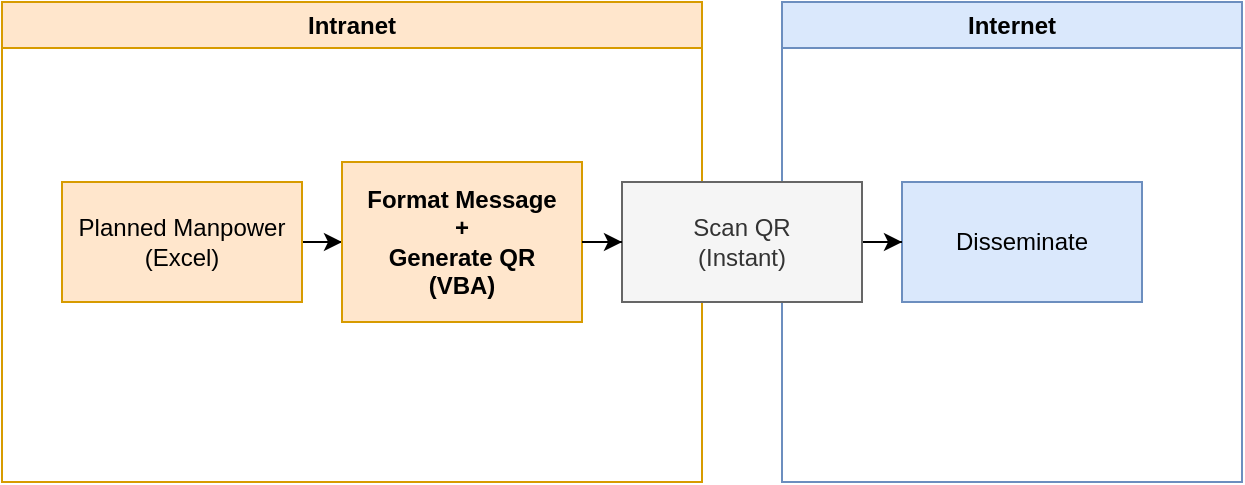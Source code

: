 <mxfile version="28.1.2">
  <diagram name="Page-1" id="VIJwbiuAATCycPNsn3Cv">
    <mxGraphModel dx="650" dy="1102" grid="1" gridSize="10" guides="1" tooltips="1" connect="1" arrows="1" fold="1" page="1" pageScale="1" pageWidth="827" pageHeight="1169" math="0" shadow="0">
      <root>
        <mxCell id="0" />
        <mxCell id="1" parent="0" />
        <mxCell id="CAvFFQNDEoXTm-rS5Ezn-9" value="Intranet" style="swimlane;whiteSpace=wrap;html=1;fillColor=#ffe6cc;strokeColor=#d79b00;" parent="1" vertex="1">
          <mxGeometry x="170" y="360" width="350" height="240" as="geometry">
            <mxRectangle x="80" y="360" width="80" height="30" as="alternateBounds" />
          </mxGeometry>
        </mxCell>
        <mxCell id="CAvFFQNDEoXTm-rS5Ezn-10" value="Internet" style="swimlane;whiteSpace=wrap;html=1;fillColor=#dae8fc;strokeColor=#6c8ebf;" parent="1" vertex="1">
          <mxGeometry x="560" y="360" width="230" height="240" as="geometry">
            <mxRectangle x="80" y="360" width="80" height="30" as="alternateBounds" />
          </mxGeometry>
        </mxCell>
        <mxCell id="CAvFFQNDEoXTm-rS5Ezn-18" value="" style="edgeStyle=orthogonalEdgeStyle;rounded=0;orthogonalLoop=1;jettySize=auto;html=1;" parent="CAvFFQNDEoXTm-rS5Ezn-10" source="CAvFFQNDEoXTm-rS5Ezn-1" target="CAvFFQNDEoXTm-rS5Ezn-14" edge="1">
          <mxGeometry relative="1" as="geometry" />
        </mxCell>
        <mxCell id="CAvFFQNDEoXTm-rS5Ezn-1" value="Planned Manpower&lt;div&gt;(Excel)&lt;/div&gt;" style="rounded=0;whiteSpace=wrap;html=1;fillColor=#ffe6cc;strokeColor=#d79b00;" parent="CAvFFQNDEoXTm-rS5Ezn-10" vertex="1">
          <mxGeometry x="-360" y="90" width="120" height="60" as="geometry" />
        </mxCell>
        <mxCell id="CAvFFQNDEoXTm-rS5Ezn-14" value="Format Message&lt;div&gt;+&lt;br&gt;Generate QR&lt;/div&gt;&lt;div&gt;(VBA)&lt;/div&gt;" style="rounded=0;whiteSpace=wrap;html=1;fillColor=#ffe6cc;strokeColor=#d79b00;fontStyle=1" parent="CAvFFQNDEoXTm-rS5Ezn-10" vertex="1">
          <mxGeometry x="-220" y="80" width="120" height="80" as="geometry" />
        </mxCell>
        <mxCell id="CAvFFQNDEoXTm-rS5Ezn-12" value="Disseminate" style="rounded=0;whiteSpace=wrap;html=1;fillColor=#dae8fc;strokeColor=#6c8ebf;" parent="CAvFFQNDEoXTm-rS5Ezn-10" vertex="1">
          <mxGeometry x="60" y="90" width="120" height="60" as="geometry" />
        </mxCell>
        <mxCell id="CAvFFQNDEoXTm-rS5Ezn-21" value="" style="edgeStyle=orthogonalEdgeStyle;rounded=0;orthogonalLoop=1;jettySize=auto;html=1;" parent="CAvFFQNDEoXTm-rS5Ezn-10" source="CAvFFQNDEoXTm-rS5Ezn-16" target="CAvFFQNDEoXTm-rS5Ezn-12" edge="1">
          <mxGeometry relative="1" as="geometry" />
        </mxCell>
        <mxCell id="CAvFFQNDEoXTm-rS5Ezn-16" value="Scan QR&lt;div&gt;(Instant)&lt;/div&gt;" style="rounded=0;whiteSpace=wrap;html=1;fillColor=#f5f5f5;fontColor=#333333;strokeColor=#666666;" parent="CAvFFQNDEoXTm-rS5Ezn-10" vertex="1">
          <mxGeometry x="-80" y="90" width="120" height="60" as="geometry" />
        </mxCell>
        <mxCell id="CAvFFQNDEoXTm-rS5Ezn-22" value="" style="edgeStyle=orthogonalEdgeStyle;rounded=0;orthogonalLoop=1;jettySize=auto;html=1;" parent="CAvFFQNDEoXTm-rS5Ezn-10" source="CAvFFQNDEoXTm-rS5Ezn-14" target="CAvFFQNDEoXTm-rS5Ezn-16" edge="1">
          <mxGeometry relative="1" as="geometry" />
        </mxCell>
      </root>
    </mxGraphModel>
  </diagram>
</mxfile>
